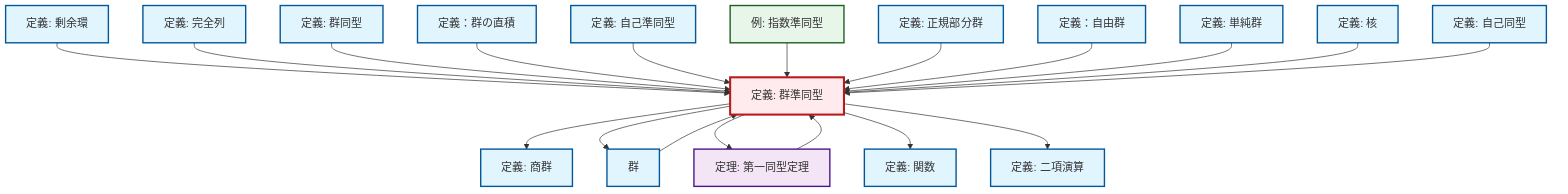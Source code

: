 graph TD
    classDef definition fill:#e1f5fe,stroke:#01579b,stroke-width:2px
    classDef theorem fill:#f3e5f5,stroke:#4a148c,stroke-width:2px
    classDef axiom fill:#fff3e0,stroke:#e65100,stroke-width:2px
    classDef example fill:#e8f5e9,stroke:#1b5e20,stroke-width:2px
    classDef current fill:#ffebee,stroke:#b71c1c,stroke-width:3px
    def-kernel["定義: 核"]:::definition
    def-isomorphism["定義: 群同型"]:::definition
    def-simple-group["定義: 単純群"]:::definition
    def-homomorphism["定義: 群準同型"]:::definition
    def-binary-operation["定義: 二項演算"]:::definition
    def-direct-product["定義：群の直積"]:::definition
    def-quotient-ring["定義: 剰余環"]:::definition
    def-function["定義: 関数"]:::definition
    def-free-group["定義：自由群"]:::definition
    thm-first-isomorphism["定理: 第一同型定理"]:::theorem
    def-exact-sequence["定義: 完全列"]:::definition
    ex-exponential-homomorphism["例: 指数準同型"]:::example
    def-group["群"]:::definition
    def-automorphism["定義: 自己同型"]:::definition
    def-endomorphism["定義: 自己準同型"]:::definition
    def-normal-subgroup["定義: 正規部分群"]:::definition
    def-quotient-group["定義: 商群"]:::definition
    thm-first-isomorphism --> def-homomorphism
    def-quotient-ring --> def-homomorphism
    def-exact-sequence --> def-homomorphism
    def-isomorphism --> def-homomorphism
    def-direct-product --> def-homomorphism
    def-endomorphism --> def-homomorphism
    ex-exponential-homomorphism --> def-homomorphism
    def-normal-subgroup --> def-homomorphism
    def-group --> def-homomorphism
    def-homomorphism --> def-quotient-group
    def-homomorphism --> def-group
    def-free-group --> def-homomorphism
    def-simple-group --> def-homomorphism
    def-homomorphism --> thm-first-isomorphism
    def-kernel --> def-homomorphism
    def-homomorphism --> def-function
    def-homomorphism --> def-binary-operation
    def-automorphism --> def-homomorphism
    class def-homomorphism current